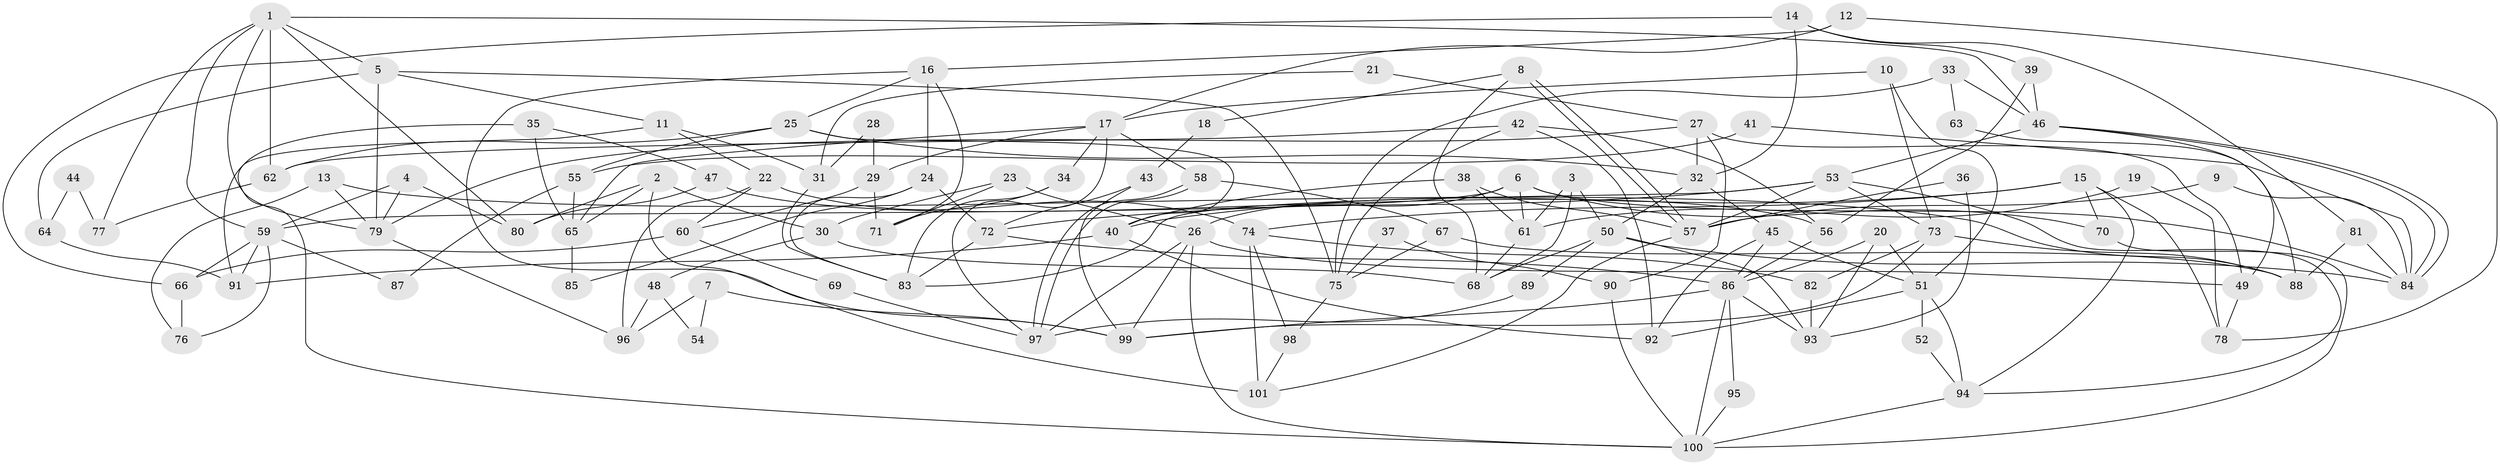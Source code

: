 // coarse degree distribution, {7: 0.14285714285714285, 3: 0.15873015873015872, 8: 0.06349206349206349, 6: 0.14285714285714285, 2: 0.1111111111111111, 4: 0.25396825396825395, 9: 0.031746031746031744, 5: 0.07936507936507936, 10: 0.015873015873015872}
// Generated by graph-tools (version 1.1) at 2025/23/03/03/25 07:23:57]
// undirected, 101 vertices, 202 edges
graph export_dot {
graph [start="1"]
  node [color=gray90,style=filled];
  1;
  2;
  3;
  4;
  5;
  6;
  7;
  8;
  9;
  10;
  11;
  12;
  13;
  14;
  15;
  16;
  17;
  18;
  19;
  20;
  21;
  22;
  23;
  24;
  25;
  26;
  27;
  28;
  29;
  30;
  31;
  32;
  33;
  34;
  35;
  36;
  37;
  38;
  39;
  40;
  41;
  42;
  43;
  44;
  45;
  46;
  47;
  48;
  49;
  50;
  51;
  52;
  53;
  54;
  55;
  56;
  57;
  58;
  59;
  60;
  61;
  62;
  63;
  64;
  65;
  66;
  67;
  68;
  69;
  70;
  71;
  72;
  73;
  74;
  75;
  76;
  77;
  78;
  79;
  80;
  81;
  82;
  83;
  84;
  85;
  86;
  87;
  88;
  89;
  90;
  91;
  92;
  93;
  94;
  95;
  96;
  97;
  98;
  99;
  100;
  101;
  1 -- 46;
  1 -- 59;
  1 -- 5;
  1 -- 62;
  1 -- 77;
  1 -- 79;
  1 -- 80;
  2 -- 30;
  2 -- 80;
  2 -- 65;
  2 -- 101;
  3 -- 61;
  3 -- 50;
  3 -- 68;
  4 -- 59;
  4 -- 79;
  4 -- 80;
  5 -- 75;
  5 -- 11;
  5 -- 64;
  5 -- 79;
  6 -- 26;
  6 -- 84;
  6 -- 59;
  6 -- 61;
  6 -- 70;
  7 -- 96;
  7 -- 99;
  7 -- 54;
  8 -- 57;
  8 -- 57;
  8 -- 68;
  8 -- 18;
  9 -- 84;
  9 -- 57;
  10 -- 73;
  10 -- 51;
  10 -- 17;
  11 -- 22;
  11 -- 31;
  11 -- 91;
  12 -- 16;
  12 -- 17;
  12 -- 78;
  13 -- 79;
  13 -- 88;
  13 -- 76;
  14 -- 39;
  14 -- 32;
  14 -- 66;
  14 -- 81;
  15 -- 70;
  15 -- 78;
  15 -- 40;
  15 -- 74;
  15 -- 94;
  16 -- 24;
  16 -- 25;
  16 -- 71;
  16 -- 99;
  17 -- 65;
  17 -- 29;
  17 -- 34;
  17 -- 58;
  17 -- 97;
  18 -- 43;
  19 -- 61;
  19 -- 78;
  20 -- 86;
  20 -- 93;
  20 -- 51;
  21 -- 27;
  21 -- 31;
  22 -- 60;
  22 -- 74;
  22 -- 96;
  23 -- 26;
  23 -- 71;
  23 -- 30;
  24 -- 72;
  24 -- 83;
  24 -- 85;
  25 -- 32;
  25 -- 40;
  25 -- 55;
  25 -- 62;
  26 -- 97;
  26 -- 99;
  26 -- 49;
  26 -- 100;
  27 -- 79;
  27 -- 32;
  27 -- 49;
  27 -- 90;
  28 -- 29;
  28 -- 31;
  29 -- 71;
  29 -- 60;
  30 -- 68;
  30 -- 48;
  31 -- 83;
  32 -- 50;
  32 -- 45;
  33 -- 46;
  33 -- 75;
  33 -- 63;
  34 -- 83;
  34 -- 71;
  35 -- 47;
  35 -- 100;
  35 -- 65;
  36 -- 93;
  36 -- 57;
  37 -- 90;
  37 -- 75;
  38 -- 57;
  38 -- 40;
  38 -- 61;
  39 -- 46;
  39 -- 56;
  40 -- 91;
  40 -- 92;
  41 -- 84;
  41 -- 55;
  42 -- 92;
  42 -- 62;
  42 -- 56;
  42 -- 75;
  43 -- 72;
  43 -- 99;
  44 -- 64;
  44 -- 77;
  45 -- 51;
  45 -- 86;
  45 -- 92;
  46 -- 49;
  46 -- 84;
  46 -- 84;
  46 -- 53;
  47 -- 56;
  47 -- 80;
  48 -- 96;
  48 -- 54;
  49 -- 78;
  50 -- 84;
  50 -- 68;
  50 -- 89;
  50 -- 93;
  51 -- 92;
  51 -- 52;
  51 -- 94;
  52 -- 94;
  53 -- 94;
  53 -- 57;
  53 -- 72;
  53 -- 73;
  53 -- 83;
  55 -- 65;
  55 -- 87;
  56 -- 86;
  57 -- 101;
  58 -- 97;
  58 -- 97;
  58 -- 67;
  59 -- 76;
  59 -- 66;
  59 -- 87;
  59 -- 91;
  60 -- 66;
  60 -- 69;
  61 -- 68;
  62 -- 77;
  63 -- 88;
  64 -- 91;
  65 -- 85;
  66 -- 76;
  67 -- 75;
  67 -- 88;
  69 -- 97;
  70 -- 100;
  72 -- 86;
  72 -- 83;
  73 -- 82;
  73 -- 88;
  73 -- 99;
  74 -- 101;
  74 -- 82;
  74 -- 98;
  75 -- 98;
  79 -- 96;
  81 -- 88;
  81 -- 84;
  82 -- 93;
  86 -- 99;
  86 -- 100;
  86 -- 93;
  86 -- 95;
  89 -- 97;
  90 -- 100;
  94 -- 100;
  95 -- 100;
  98 -- 101;
}
